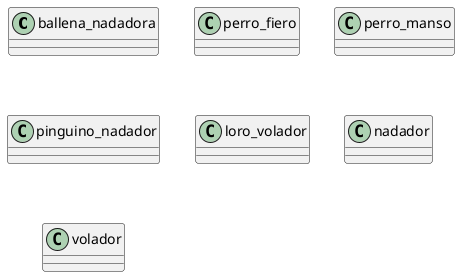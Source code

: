 @startuml
class ballena_nadadora{}
class perro_fiero{}
class perro_manso{}
class pinguino_nadador{}
class loro_volador{}
class nadador{}
class volador{}
@enduml